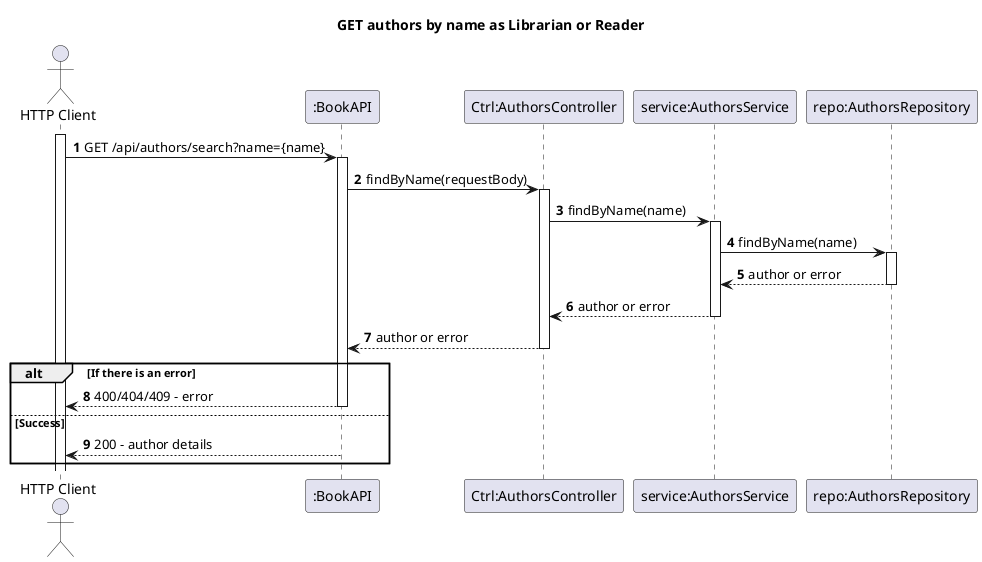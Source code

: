 @startuml
'https://plantuml.com/sequence-diagram
autoactivate on
autonumber

title GET authors by name as Librarian or Reader

actor "HTTP Client" as User
participant ":BookAPI" as Rest
participant "Ctrl:AuthorsController" as Ctrl
participant "service:AuthorsService" as Service
participant "repo:AuthorsRepository" as Repo

activate User

User -> Rest: GET /api/authors/search?name={name}

Rest -> Ctrl: findByName(requestBody)

Ctrl -> Service: findByName(name)
Service -> Repo: findByName(name)
Repo --> Service: author or error
Service --> Ctrl: author or error
Ctrl --> Rest: author or error

alt If there is an error
    Rest --> User: 400/404/409 - error
else Success
    Rest --> User: 200 - author details
end

@enduml
